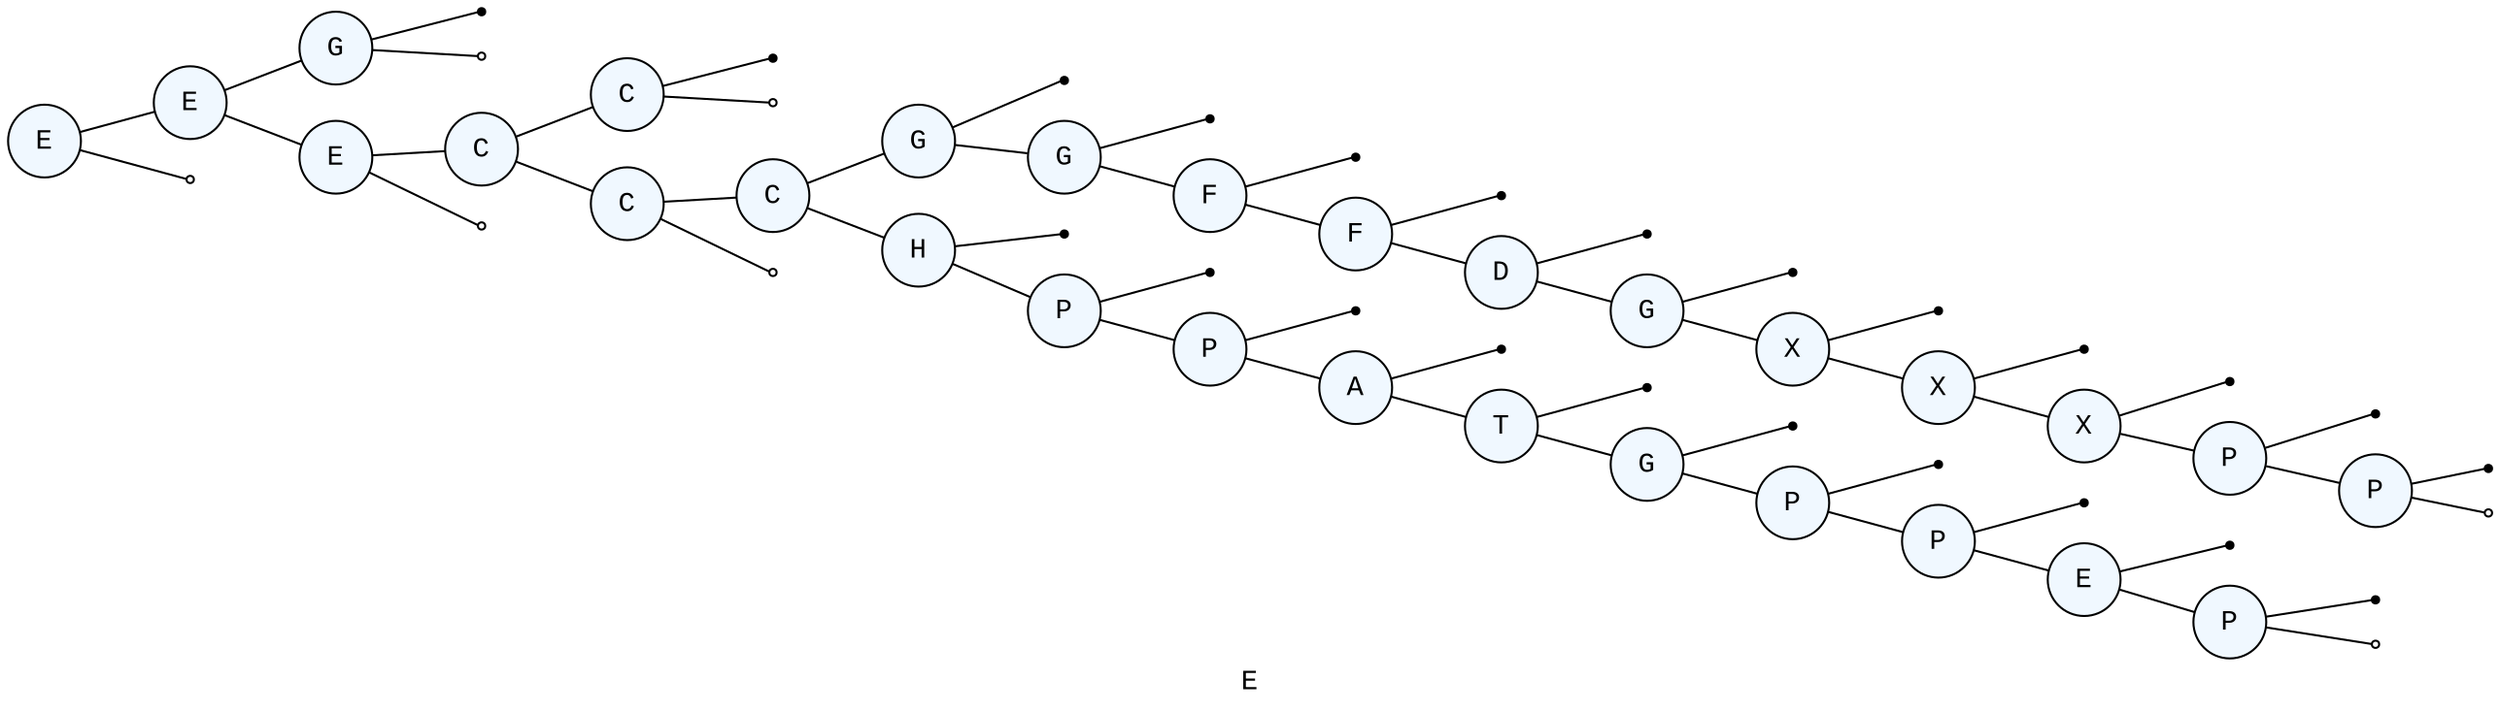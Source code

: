 /*
Automatically generated by Xholon version 0.9.1, using org.primordion.ef.Xholon2GraphvizBT.java
Fri May 31 16:17:05 GMT-400 2019 1559333825443
model: Cell - BioSystems paper
www.primordion.com/Xholon

To view this file, use Graphviz dot|fdp|neato|twopi|circo|sfdp from http://www.graphviz.org/
For example, to generate an SVG file:
  dot -Tsvg -O ExtraCellularSpace_0_1559333825443.gv
Alternatively try one of these:
  dot -Tsvg -O ExtraCellularSpace_0_1559333825443.gv
  dot -Tsvg -O -Grankdir=LR ExtraCellularSpace_0_1559333825443.gv
  fdp -Tsvg -O ExtraCellularSpace_0_1559333825443.gv
  neato -Tsvg -O ExtraCellularSpace_0_1559333825443.gv
  circo -Tsvg -O ExtraCellularSpace_0_1559333825443.gv
Or use one of: -Tgif -Tjpg -Tpdf -Tpng -Txdot -Txlib
See also: http://www.webgraphviz.com/
See also: http://rise4fun.com/agl/

To repeat this Xholon export:
 $wnd.xh.xport("GraphvizBT", $wnd.xh.root(), '{"gvFileExt":".gv","gvGraph":"graph","layout":"dot","edgeOp":"--","gvCluster":"","shouldShowStateMachineEntities":false,"filter":"--Behavior,Script","nameTemplateNodeId":"^^^^i^","nameTemplateNodeLabel":"R^^^^^","shouldQuoteLabels":true,"shouldShowLinks":false,"shouldShowLinkLabels":false,"shouldSpecifyLayout":false,"maxLabelLen":1,"shouldColor":true,"defaultNodeColor":"#f0f8ff","bgGraphColor":"white","shouldSpecifyShape":true,"shape":"circle","shouldSpecifySize":true,"size":"22","shouldSpecifyFontname":true,"fontname":"\"Courier New\"","shouldSpecifyArrowhead":false,"arrowhead":"vee","shouldSpecifyStylesheet":true,"stylesheet":"Xholon.css","shouldSpecifyRankdir":true,"rankdir":"LR","shouldDisplayGraph":true,"outputFormat":"svg"}');
*/
graph 0 {
 graph [label="E",id="ExtraCellularSpace",stylesheet="Xholon.css",rankdir=LR,size=22,fontname="Courier New",bgcolor=white]
 node [style=filled,fillcolor="#f0f8ff",shape=circle,fontname="Courier New"]
0 [label="E" id="ExtraCellularSpace"]
0 -- 1;
1 [label="E" id="ExtraCellularSpace/ExtraCellularSolution"]
1 -- 2;
2 [label="G" id="ExtraCellularSpace/ExtraCellularSolution/Glucose"]
null0 [shape=point fillcolor="#000000"];
2 -- null0;
null1 [shape=point fillcolor="#ffffff"];
2 -- null1;
1 -- 3;
3 [label="E" id="ExtraCellularSpace/EukaryoticCell"]
3 -- 4;
4 [label="C" id="ExtraCellularSpace/EukaryoticCell/CellMembrane"]
4 -- 5;
5 [label="C" id="ExtraCellularSpace/EukaryoticCell/CellMembrane/CellBilayer"]
null2 [shape=point fillcolor="#000000"];
5 -- null2;
null3 [shape=point fillcolor="#ffffff"];
5 -- null3;
4 -- 6;
6 [label="C" id="ExtraCellularSpace/EukaryoticCell/Cytoplasm"]
6 -- 7;
7 [label="C" id="ExtraCellularSpace/EukaryoticCell/Cytoplasm/Cytosol"]
7 -- 8;
8 [label="G" id="ExtraCellularSpace/EukaryoticCell/Cytoplasm/Cytosol/Glucose"]
null4 [shape=point fillcolor="#000000"];
8 -- null4;
8 -- 9;
9 [label="G" id="ExtraCellularSpace/EukaryoticCell/Cytoplasm/Cytosol/Glucose_6_Phosphate"]
null5 [shape=point fillcolor="#000000"];
9 -- null5;
9 -- 10;
10 [label="F" id="ExtraCellularSpace/EukaryoticCell/Cytoplasm/Cytosol/Fructose_6_Phosphate"]
null6 [shape=point fillcolor="#000000"];
10 -- null6;
10 -- 11;
11 [label="F" id="ExtraCellularSpace/EukaryoticCell/Cytoplasm/Cytosol/Fructose_1x6_Biphosphate"]
null7 [shape=point fillcolor="#000000"];
11 -- null7;
11 -- 12;
12 [label="D" id="ExtraCellularSpace/EukaryoticCell/Cytoplasm/Cytosol/DihydroxyacetonePhosphate"]
null8 [shape=point fillcolor="#000000"];
12 -- null8;
12 -- 13;
13 [label="G" id="ExtraCellularSpace/EukaryoticCell/Cytoplasm/Cytosol/Glyceraldehyde_3_Phosphate"]
null9 [shape=point fillcolor="#000000"];
13 -- null9;
13 -- 14;
14 [label="X" id="ExtraCellularSpace/EukaryoticCell/Cytoplasm/Cytosol/X1x3_BisphosphoGlycerate"]
null10 [shape=point fillcolor="#000000"];
14 -- null10;
14 -- 15;
15 [label="X" id="ExtraCellularSpace/EukaryoticCell/Cytoplasm/Cytosol/X3_PhosphoGlycerate"]
null11 [shape=point fillcolor="#000000"];
15 -- null11;
15 -- 16;
16 [label="X" id="ExtraCellularSpace/EukaryoticCell/Cytoplasm/Cytosol/X2_PhosphoGlycerate"]
null12 [shape=point fillcolor="#000000"];
16 -- null12;
16 -- 17;
17 [label="P" id="ExtraCellularSpace/EukaryoticCell/Cytoplasm/Cytosol/PhosphoEnolPyruvate"]
null13 [shape=point fillcolor="#000000"];
17 -- null13;
17 -- 18;
18 [label="P" id="ExtraCellularSpace/EukaryoticCell/Cytoplasm/Cytosol/Pyruvate"]
null14 [shape=point fillcolor="#000000"];
18 -- null14;
null15 [shape=point fillcolor="#ffffff"];
18 -- null15;
7 -- 19;
19 [label="H" id="ExtraCellularSpace/EukaryoticCell/Cytoplasm/Hexokinase"]
null16 [shape=point fillcolor="#000000"];
19 -- null16;
19 -- 20;
20 [label="P" id="ExtraCellularSpace/EukaryoticCell/Cytoplasm/PhosphoGlucoIsomerase"]
null17 [shape=point fillcolor="#000000"];
20 -- null17;
20 -- 21;
21 [label="P" id="ExtraCellularSpace/EukaryoticCell/Cytoplasm/PhosphoFructokinase"]
null18 [shape=point fillcolor="#000000"];
21 -- null18;
21 -- 22;
22 [label="A" id="ExtraCellularSpace/EukaryoticCell/Cytoplasm/Aldolase"]
null19 [shape=point fillcolor="#000000"];
22 -- null19;
22 -- 23;
23 [label="T" id="ExtraCellularSpace/EukaryoticCell/Cytoplasm/TriosePhosphateIsomerase"]
null20 [shape=point fillcolor="#000000"];
23 -- null20;
23 -- 24;
24 [label="G" id="ExtraCellularSpace/EukaryoticCell/Cytoplasm/Glyceraldehyde_3_phosphateDehydrogenase"]
null21 [shape=point fillcolor="#000000"];
24 -- null21;
24 -- 25;
25 [label="P" id="ExtraCellularSpace/EukaryoticCell/Cytoplasm/PhosphoGlycerokinase"]
null22 [shape=point fillcolor="#000000"];
25 -- null22;
25 -- 26;
26 [label="P" id="ExtraCellularSpace/EukaryoticCell/Cytoplasm/PhosphoGlyceromutase"]
null23 [shape=point fillcolor="#000000"];
26 -- null23;
26 -- 27;
27 [label="E" id="ExtraCellularSpace/EukaryoticCell/Cytoplasm/Enolase"]
null24 [shape=point fillcolor="#000000"];
27 -- null24;
27 -- 28;
28 [label="P" id="ExtraCellularSpace/EukaryoticCell/Cytoplasm/PyruvateKinase"]
null25 [shape=point fillcolor="#000000"];
28 -- null25;
null26 [shape=point fillcolor="#ffffff"];
28 -- null26;
null27 [shape=point fillcolor="#ffffff"];
6 -- null27;
null28 [shape=point fillcolor="#ffffff"];
3 -- null28;
null29 [shape=point fillcolor="#ffffff"];
0 -- null29;
}

